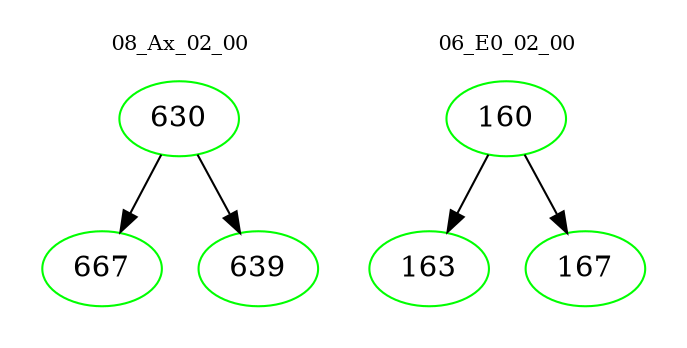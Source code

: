 digraph{
subgraph cluster_0 {
color = white
label = "08_Ax_02_00";
fontsize=10;
T0_630 [label="630", color="green"]
T0_630 -> T0_667 [color="black"]
T0_667 [label="667", color="green"]
T0_630 -> T0_639 [color="black"]
T0_639 [label="639", color="green"]
}
subgraph cluster_1 {
color = white
label = "06_E0_02_00";
fontsize=10;
T1_160 [label="160", color="green"]
T1_160 -> T1_163 [color="black"]
T1_163 [label="163", color="green"]
T1_160 -> T1_167 [color="black"]
T1_167 [label="167", color="green"]
}
}
